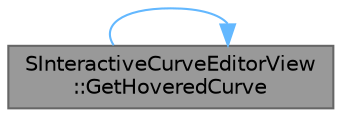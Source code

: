 digraph "SInteractiveCurveEditorView::GetHoveredCurve"
{
 // INTERACTIVE_SVG=YES
 // LATEX_PDF_SIZE
  bgcolor="transparent";
  edge [fontname=Helvetica,fontsize=10,labelfontname=Helvetica,labelfontsize=10];
  node [fontname=Helvetica,fontsize=10,shape=box,height=0.2,width=0.4];
  rankdir="LR";
  Node1 [id="Node000001",label="SInteractiveCurveEditorView\l::GetHoveredCurve",height=0.2,width=0.4,color="gray40", fillcolor="grey60", style="filled", fontcolor="black",tooltip="Retrieve the id of the hovered curve."];
  Node1 -> Node1 [id="edge1_Node000001_Node000001",color="steelblue1",style="solid",tooltip=" "];
}
